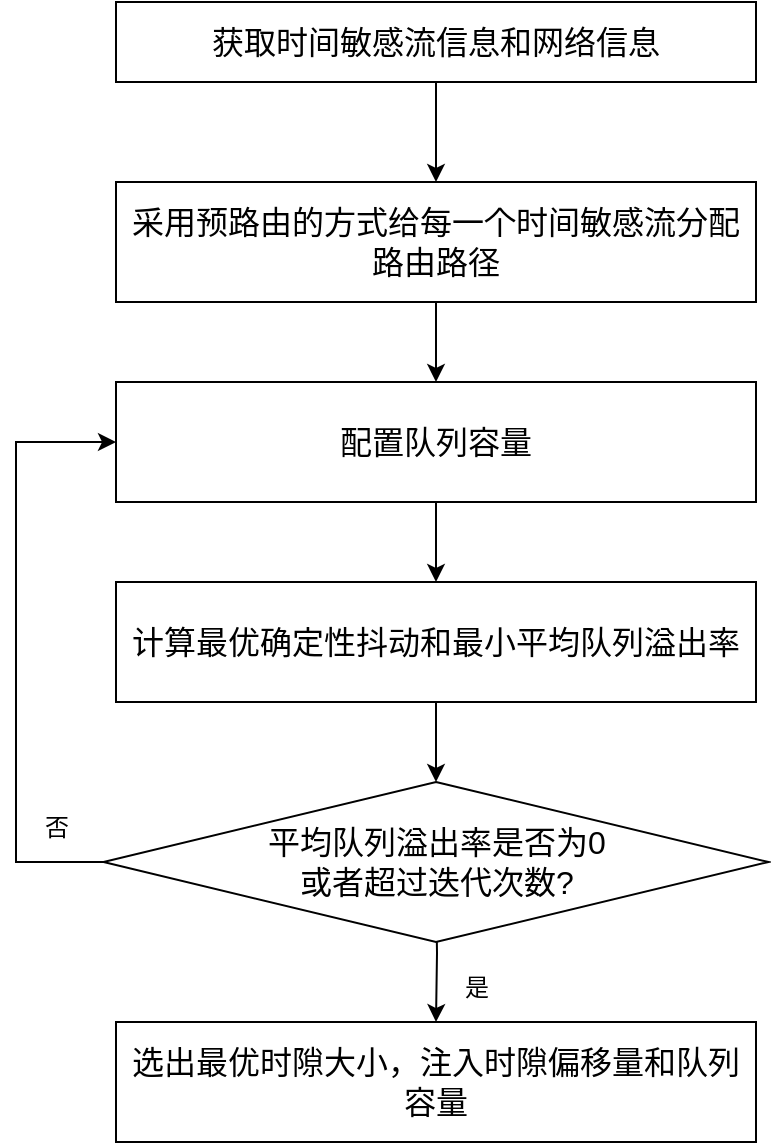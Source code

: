 <mxfile version="21.2.1" type="github">
  <diagram name="Page-1" id="kI8muQVpeAFegMSgDHn2">
    <mxGraphModel dx="1434" dy="756" grid="1" gridSize="10" guides="1" tooltips="1" connect="1" arrows="1" fold="1" page="1" pageScale="1" pageWidth="850" pageHeight="1100" background="none" math="0" shadow="0">
      <root>
        <mxCell id="0" />
        <mxCell id="1" parent="0" />
        <mxCell id="xZrWV2Vu18TWaGDWnjMu-3" value="" style="edgeStyle=orthogonalEdgeStyle;rounded=0;orthogonalLoop=1;jettySize=auto;html=1;" parent="1" source="xZrWV2Vu18TWaGDWnjMu-1" target="xZrWV2Vu18TWaGDWnjMu-2" edge="1">
          <mxGeometry relative="1" as="geometry" />
        </mxCell>
        <mxCell id="xZrWV2Vu18TWaGDWnjMu-1" value="&lt;font face=&quot;Times New Roman&quot; style=&quot;font-size: 16px;&quot;&gt;获取时间敏感流信息和网络信息&lt;/font&gt;" style="rounded=0;whiteSpace=wrap;html=1;" parent="1" vertex="1">
          <mxGeometry x="280" y="60" width="320" height="40" as="geometry" />
        </mxCell>
        <mxCell id="xZrWV2Vu18TWaGDWnjMu-5" value="" style="edgeStyle=orthogonalEdgeStyle;rounded=0;orthogonalLoop=1;jettySize=auto;html=1;" parent="1" source="xZrWV2Vu18TWaGDWnjMu-2" target="xZrWV2Vu18TWaGDWnjMu-4" edge="1">
          <mxGeometry relative="1" as="geometry" />
        </mxCell>
        <mxCell id="xZrWV2Vu18TWaGDWnjMu-2" value="&lt;font face=&quot;Times New Roman&quot; style=&quot;font-size: 16px;&quot;&gt;采用预路由的方式给每一个时间敏感流分配路由路径&lt;/font&gt;" style="whiteSpace=wrap;html=1;rounded=0;" parent="1" vertex="1">
          <mxGeometry x="280" y="150" width="320" height="60" as="geometry" />
        </mxCell>
        <mxCell id="xZrWV2Vu18TWaGDWnjMu-7" value="" style="edgeStyle=orthogonalEdgeStyle;rounded=0;orthogonalLoop=1;jettySize=auto;html=1;" parent="1" source="xZrWV2Vu18TWaGDWnjMu-4" target="xZrWV2Vu18TWaGDWnjMu-6" edge="1">
          <mxGeometry relative="1" as="geometry" />
        </mxCell>
        <mxCell id="xZrWV2Vu18TWaGDWnjMu-4" value="&lt;font face=&quot;Times New Roman&quot; style=&quot;font-size: 16px;&quot;&gt;配置队列容量&lt;/font&gt;" style="whiteSpace=wrap;html=1;rounded=0;" parent="1" vertex="1">
          <mxGeometry x="280" y="250" width="320" height="60" as="geometry" />
        </mxCell>
        <mxCell id="xZrWV2Vu18TWaGDWnjMu-9" value="" style="edgeStyle=orthogonalEdgeStyle;rounded=0;orthogonalLoop=1;jettySize=auto;html=1;entryX=0.5;entryY=0;entryDx=0;entryDy=0;" parent="1" source="xZrWV2Vu18TWaGDWnjMu-6" target="8Rt1c0fbSjUeua72rSzs-1" edge="1">
          <mxGeometry relative="1" as="geometry">
            <mxPoint x="440" y="450" as="targetPoint" />
          </mxGeometry>
        </mxCell>
        <mxCell id="xZrWV2Vu18TWaGDWnjMu-6" value="&lt;font face=&quot;Times New Roman&quot; style=&quot;font-size: 16px;&quot;&gt;计算最优确定性抖动和最小平均队列溢出率&lt;/font&gt;" style="whiteSpace=wrap;html=1;rounded=0;" parent="1" vertex="1">
          <mxGeometry x="280" y="350" width="320" height="60" as="geometry" />
        </mxCell>
        <mxCell id="xZrWV2Vu18TWaGDWnjMu-11" value="" style="edgeStyle=orthogonalEdgeStyle;rounded=0;orthogonalLoop=1;jettySize=auto;html=1;" parent="1" target="xZrWV2Vu18TWaGDWnjMu-10" edge="1">
          <mxGeometry relative="1" as="geometry">
            <mxPoint x="440" y="500" as="sourcePoint" />
          </mxGeometry>
        </mxCell>
        <mxCell id="xZrWV2Vu18TWaGDWnjMu-10" value="&lt;font face=&quot;Times New Roman&quot;&gt;&lt;span style=&quot;font-size: 16px;&quot;&gt;选出最优时隙大小，注入时隙偏移量和队列容量&lt;/span&gt;&lt;/font&gt;" style="whiteSpace=wrap;html=1;rounded=0;" parent="1" vertex="1">
          <mxGeometry x="280" y="570" width="320" height="60" as="geometry" />
        </mxCell>
        <mxCell id="8Rt1c0fbSjUeua72rSzs-4" style="edgeStyle=orthogonalEdgeStyle;rounded=0;orthogonalLoop=1;jettySize=auto;html=1;exitX=0;exitY=0.5;exitDx=0;exitDy=0;entryX=0;entryY=0.5;entryDx=0;entryDy=0;" edge="1" parent="1" source="8Rt1c0fbSjUeua72rSzs-1" target="xZrWV2Vu18TWaGDWnjMu-4">
          <mxGeometry relative="1" as="geometry">
            <mxPoint x="200" y="280" as="targetPoint" />
            <Array as="points">
              <mxPoint x="230" y="490" />
              <mxPoint x="230" y="280" />
            </Array>
          </mxGeometry>
        </mxCell>
        <mxCell id="8Rt1c0fbSjUeua72rSzs-1" value="&lt;font style=&quot;font-size: 16px;&quot;&gt;平均队列溢出率是否为0&lt;br&gt;或者超过迭代次数?&lt;br&gt;&lt;/font&gt;" style="rhombus;whiteSpace=wrap;html=1;" vertex="1" parent="1">
          <mxGeometry x="273.75" y="450" width="332.5" height="80" as="geometry" />
        </mxCell>
        <mxCell id="8Rt1c0fbSjUeua72rSzs-5" value="否" style="text;html=1;align=center;verticalAlign=middle;resizable=0;points=[];autosize=1;strokeColor=none;fillColor=none;" vertex="1" parent="1">
          <mxGeometry x="230" y="458" width="40" height="30" as="geometry" />
        </mxCell>
        <mxCell id="8Rt1c0fbSjUeua72rSzs-6" value="是" style="text;html=1;align=center;verticalAlign=middle;resizable=0;points=[];autosize=1;strokeColor=none;fillColor=none;" vertex="1" parent="1">
          <mxGeometry x="440" y="538" width="40" height="30" as="geometry" />
        </mxCell>
      </root>
    </mxGraphModel>
  </diagram>
</mxfile>
